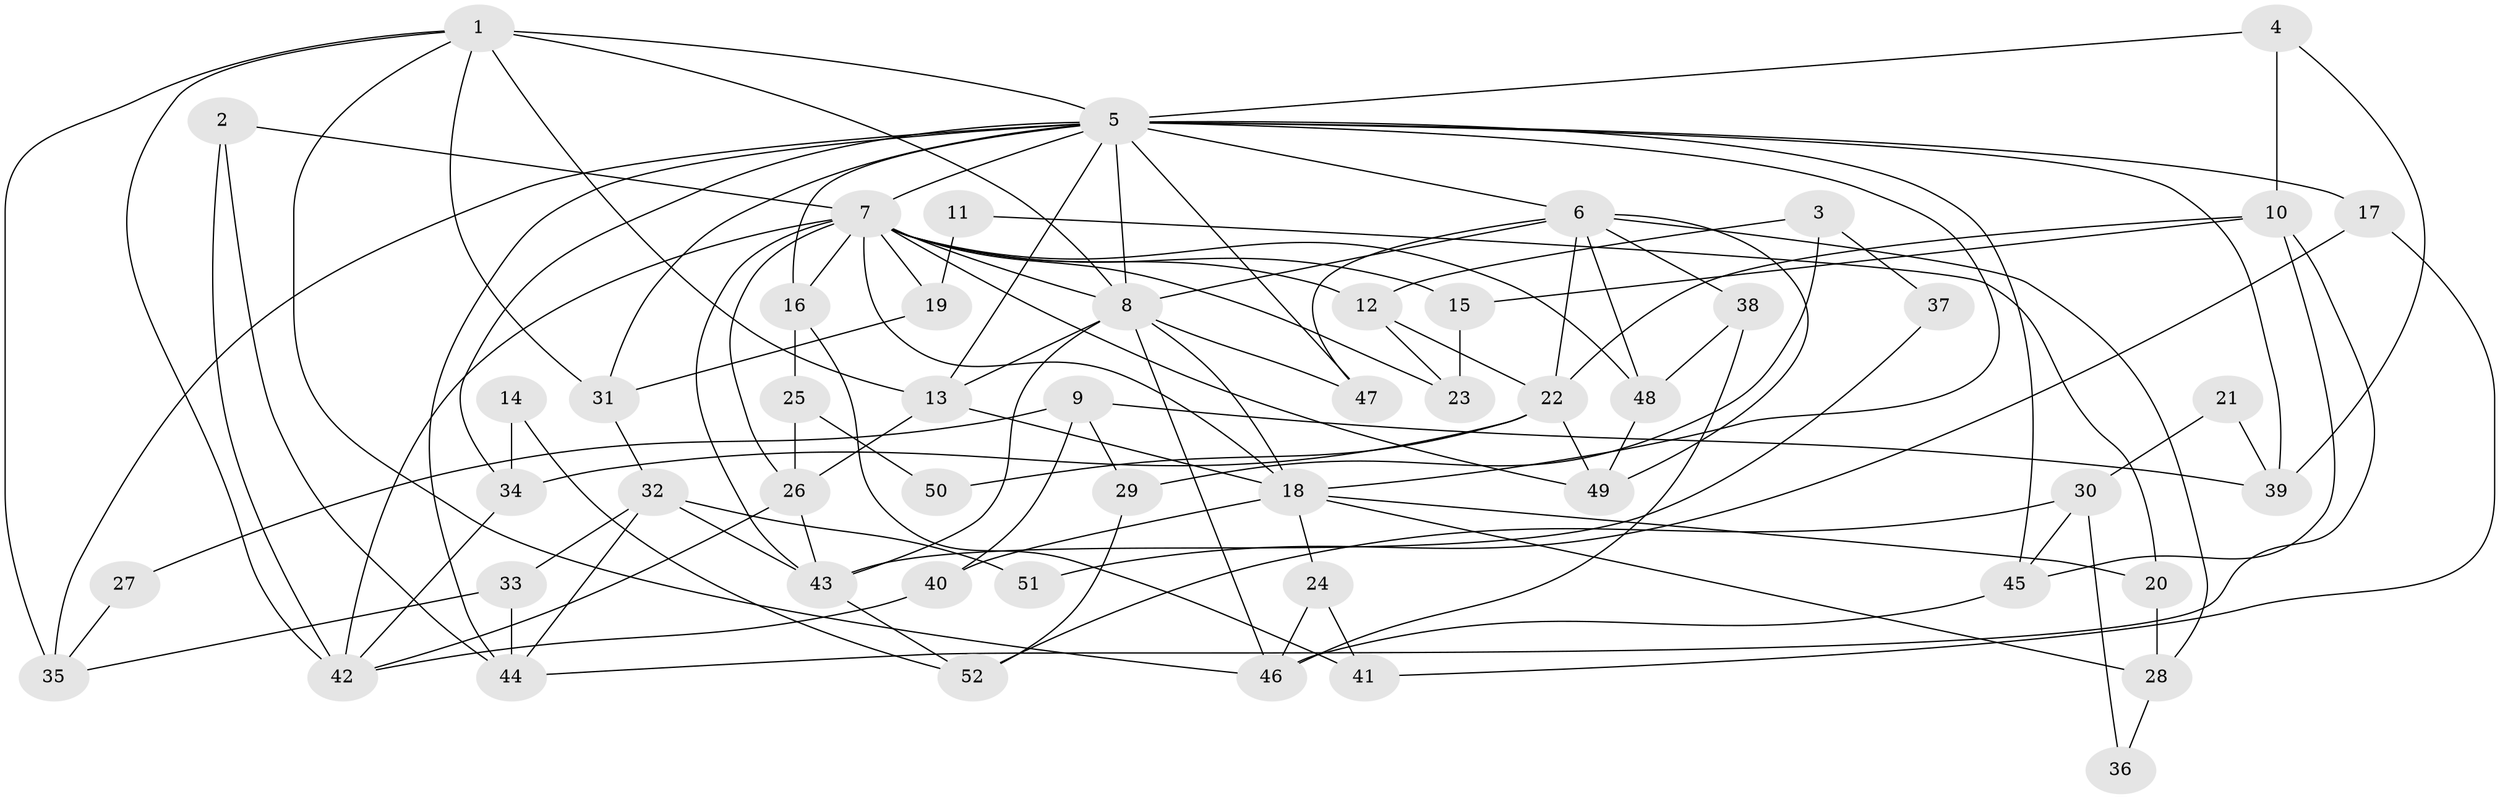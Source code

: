 // original degree distribution, {6: 0.1095890410958904, 3: 0.2602739726027397, 5: 0.2191780821917808, 4: 0.2876712328767123, 2: 0.1095890410958904, 7: 0.0136986301369863}
// Generated by graph-tools (version 1.1) at 2025/50/03/04/25 22:50:56]
// undirected, 52 vertices, 113 edges
graph export_dot {
  node [color=gray90,style=filled];
  1;
  2;
  3;
  4;
  5;
  6;
  7;
  8;
  9;
  10;
  11;
  12;
  13;
  14;
  15;
  16;
  17;
  18;
  19;
  20;
  21;
  22;
  23;
  24;
  25;
  26;
  27;
  28;
  29;
  30;
  31;
  32;
  33;
  34;
  35;
  36;
  37;
  38;
  39;
  40;
  41;
  42;
  43;
  44;
  45;
  46;
  47;
  48;
  49;
  50;
  51;
  52;
  1 -- 5 [weight=1.0];
  1 -- 8 [weight=2.0];
  1 -- 13 [weight=2.0];
  1 -- 31 [weight=1.0];
  1 -- 35 [weight=1.0];
  1 -- 42 [weight=1.0];
  1 -- 46 [weight=1.0];
  2 -- 7 [weight=1.0];
  2 -- 42 [weight=1.0];
  2 -- 44 [weight=1.0];
  3 -- 12 [weight=1.0];
  3 -- 29 [weight=1.0];
  3 -- 37 [weight=1.0];
  4 -- 5 [weight=1.0];
  4 -- 10 [weight=1.0];
  4 -- 39 [weight=1.0];
  5 -- 6 [weight=1.0];
  5 -- 7 [weight=2.0];
  5 -- 8 [weight=1.0];
  5 -- 13 [weight=1.0];
  5 -- 16 [weight=1.0];
  5 -- 17 [weight=2.0];
  5 -- 18 [weight=2.0];
  5 -- 31 [weight=1.0];
  5 -- 34 [weight=1.0];
  5 -- 35 [weight=2.0];
  5 -- 39 [weight=1.0];
  5 -- 44 [weight=1.0];
  5 -- 45 [weight=1.0];
  5 -- 47 [weight=1.0];
  6 -- 8 [weight=1.0];
  6 -- 22 [weight=1.0];
  6 -- 28 [weight=1.0];
  6 -- 38 [weight=1.0];
  6 -- 47 [weight=1.0];
  6 -- 48 [weight=1.0];
  6 -- 49 [weight=1.0];
  7 -- 8 [weight=1.0];
  7 -- 12 [weight=1.0];
  7 -- 15 [weight=1.0];
  7 -- 16 [weight=2.0];
  7 -- 18 [weight=1.0];
  7 -- 19 [weight=2.0];
  7 -- 23 [weight=1.0];
  7 -- 26 [weight=1.0];
  7 -- 42 [weight=1.0];
  7 -- 43 [weight=1.0];
  7 -- 48 [weight=1.0];
  7 -- 49 [weight=1.0];
  8 -- 13 [weight=1.0];
  8 -- 18 [weight=1.0];
  8 -- 43 [weight=1.0];
  8 -- 46 [weight=1.0];
  8 -- 47 [weight=1.0];
  9 -- 27 [weight=1.0];
  9 -- 29 [weight=1.0];
  9 -- 39 [weight=1.0];
  9 -- 40 [weight=1.0];
  10 -- 15 [weight=1.0];
  10 -- 22 [weight=1.0];
  10 -- 44 [weight=1.0];
  10 -- 45 [weight=1.0];
  11 -- 19 [weight=1.0];
  11 -- 20 [weight=1.0];
  12 -- 22 [weight=1.0];
  12 -- 23 [weight=1.0];
  13 -- 18 [weight=2.0];
  13 -- 26 [weight=1.0];
  14 -- 34 [weight=1.0];
  14 -- 52 [weight=1.0];
  15 -- 23 [weight=1.0];
  16 -- 25 [weight=1.0];
  16 -- 41 [weight=1.0];
  17 -- 41 [weight=1.0];
  17 -- 51 [weight=1.0];
  18 -- 20 [weight=1.0];
  18 -- 24 [weight=1.0];
  18 -- 28 [weight=1.0];
  18 -- 40 [weight=1.0];
  19 -- 31 [weight=1.0];
  20 -- 28 [weight=1.0];
  21 -- 30 [weight=1.0];
  21 -- 39 [weight=1.0];
  22 -- 34 [weight=1.0];
  22 -- 49 [weight=1.0];
  22 -- 50 [weight=1.0];
  24 -- 41 [weight=1.0];
  24 -- 46 [weight=1.0];
  25 -- 26 [weight=1.0];
  25 -- 50 [weight=1.0];
  26 -- 42 [weight=1.0];
  26 -- 43 [weight=1.0];
  27 -- 35 [weight=1.0];
  28 -- 36 [weight=1.0];
  29 -- 52 [weight=1.0];
  30 -- 36 [weight=1.0];
  30 -- 45 [weight=1.0];
  30 -- 52 [weight=1.0];
  31 -- 32 [weight=1.0];
  32 -- 33 [weight=1.0];
  32 -- 43 [weight=1.0];
  32 -- 44 [weight=1.0];
  32 -- 51 [weight=1.0];
  33 -- 35 [weight=1.0];
  33 -- 44 [weight=1.0];
  34 -- 42 [weight=1.0];
  37 -- 43 [weight=1.0];
  38 -- 46 [weight=1.0];
  38 -- 48 [weight=1.0];
  40 -- 42 [weight=1.0];
  43 -- 52 [weight=1.0];
  45 -- 46 [weight=1.0];
  48 -- 49 [weight=1.0];
}

